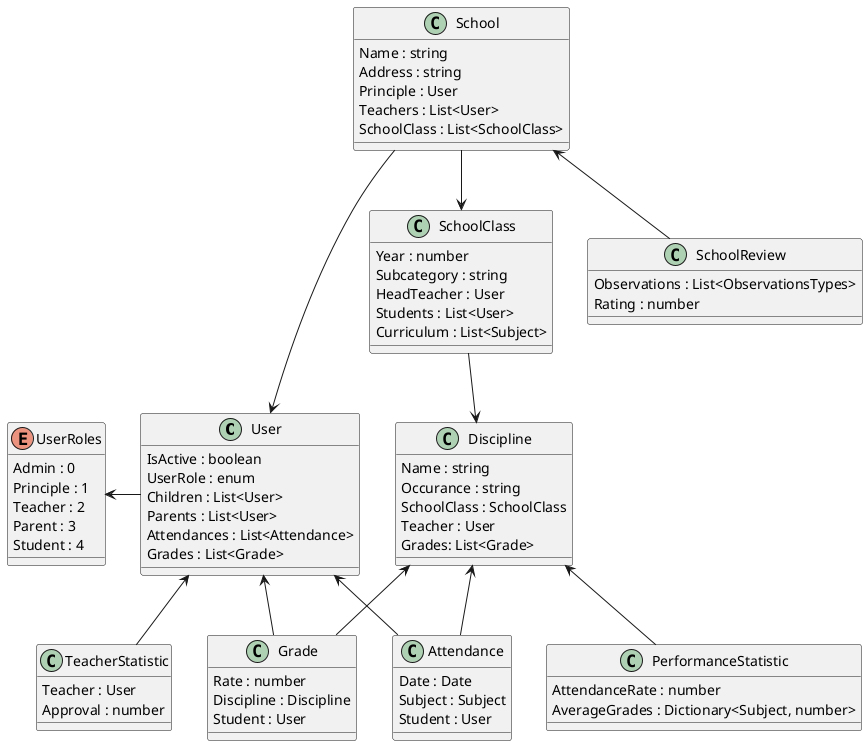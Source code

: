 @startuml

class User {
    IsActive : boolean
    UserRole : enum
    Children : List<User>
    Parents : List<User>
    Attendances : List<Attendance>
    Grades : List<Grade>
}

enum UserRoles {
    Admin : 0
    Principle : 1
    Teacher : 2
    Parent : 3
    Student : 4
}

class School {
    Name : string
    Address : string
    Principle : User
    Teachers : List<User>
    SchoolClass : List<SchoolClass>
}

class SchoolClass {
    Year : number
    Subcategory : string
    HeadTeacher : User
    Students : List<User>
    Curriculum : List<Subject>
}

class Discipline {
    Name : string
    Occurance : string
    SchoolClass : SchoolClass
    Teacher : User
    Grades: List<Grade>
}

class Grade {
    Rate : number
    Discipline : Discipline
    Student : User
}

class Attendance {
    Date : Date
    Subject : Subject
    Student : User
}

class PerformanceStatistic {
    AttendanceRate : number
    AverageGrades : Dictionary<Subject, number>
}

class TeacherStatistic {
    Teacher : User
    Approval : number
}

class SchoolReview {
    Observations : List<ObservationsTypes>
    Rating : number
}

UserRoles <- User
School --> User
School --> SchoolClass
SchoolClass --> Discipline
Discipline <-- Grade
Discipline <-- Attendance
User <-- Grade
User <-- Attendance
Discipline <-- PerformanceStatistic
User <-- TeacherStatistic
School <-- SchoolReview

@enduml